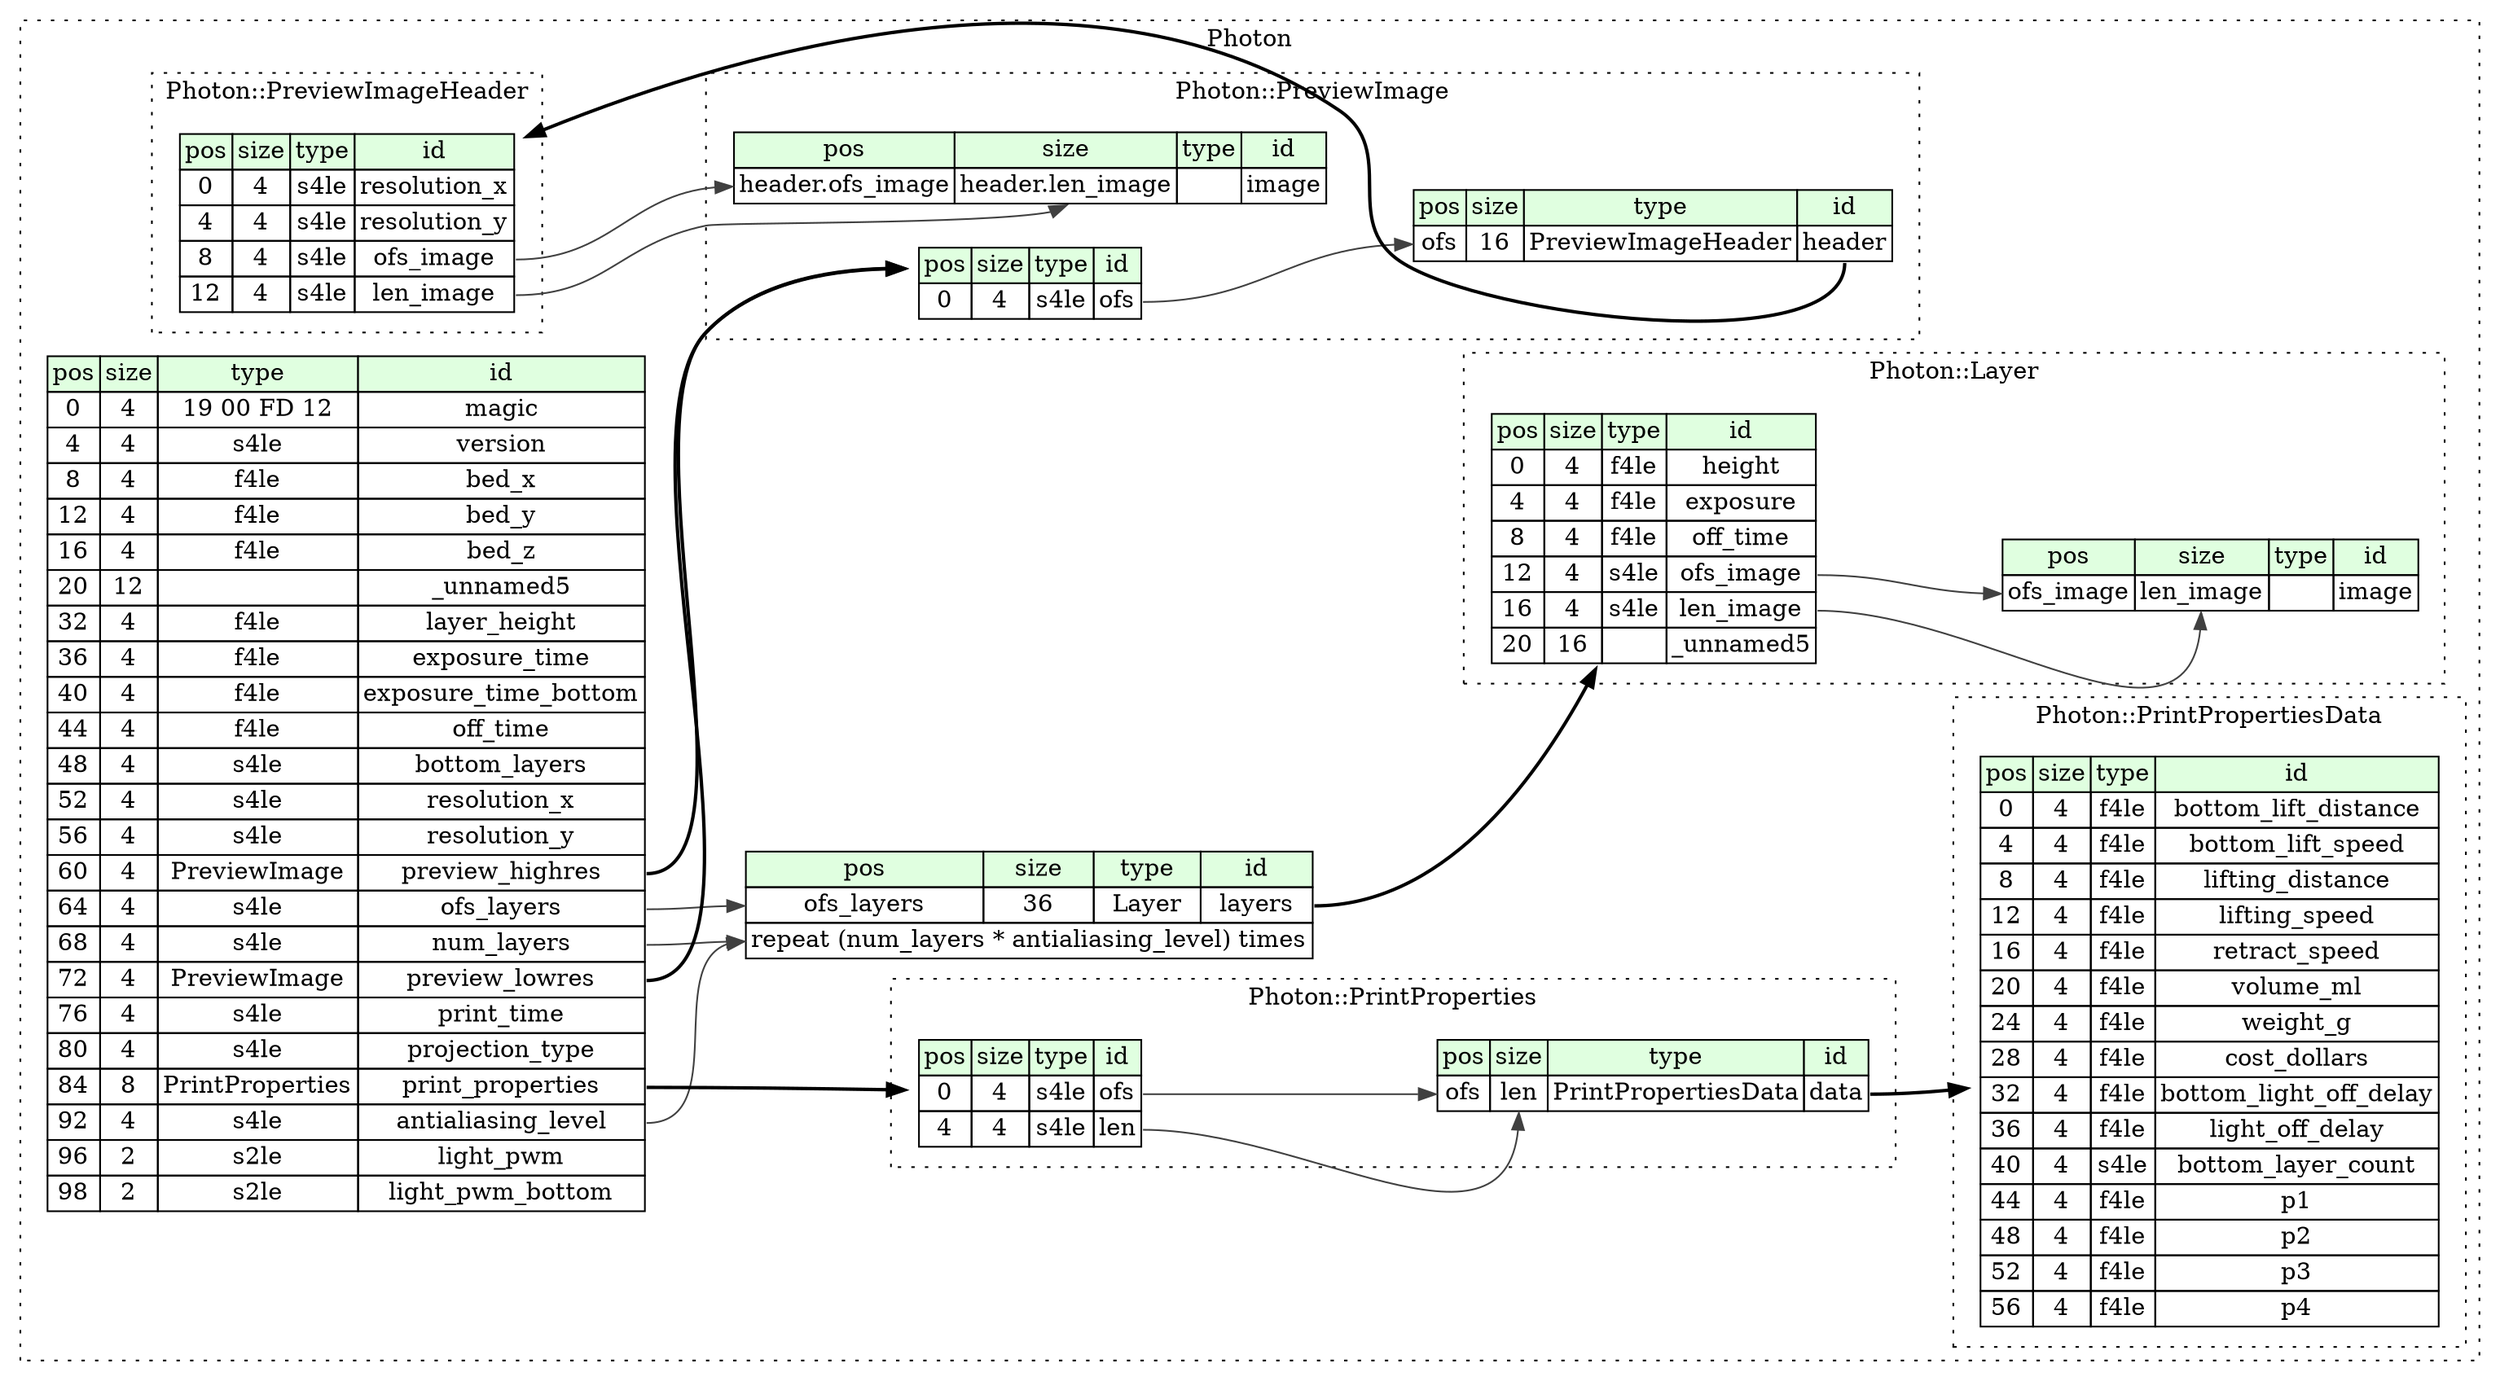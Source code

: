 digraph {
	rankdir=LR;
	node [shape=plaintext];
	subgraph cluster__photon {
		label="Photon";
		graph[style=dotted];

		photon__seq [label=<<TABLE BORDER="0" CELLBORDER="1" CELLSPACING="0">
			<TR><TD BGCOLOR="#E0FFE0">pos</TD><TD BGCOLOR="#E0FFE0">size</TD><TD BGCOLOR="#E0FFE0">type</TD><TD BGCOLOR="#E0FFE0">id</TD></TR>
			<TR><TD PORT="magic_pos">0</TD><TD PORT="magic_size">4</TD><TD>19 00 FD 12</TD><TD PORT="magic_type">magic</TD></TR>
			<TR><TD PORT="version_pos">4</TD><TD PORT="version_size">4</TD><TD>s4le</TD><TD PORT="version_type">version</TD></TR>
			<TR><TD PORT="bed_x_pos">8</TD><TD PORT="bed_x_size">4</TD><TD>f4le</TD><TD PORT="bed_x_type">bed_x</TD></TR>
			<TR><TD PORT="bed_y_pos">12</TD><TD PORT="bed_y_size">4</TD><TD>f4le</TD><TD PORT="bed_y_type">bed_y</TD></TR>
			<TR><TD PORT="bed_z_pos">16</TD><TD PORT="bed_z_size">4</TD><TD>f4le</TD><TD PORT="bed_z_type">bed_z</TD></TR>
			<TR><TD PORT="_unnamed5_pos">20</TD><TD PORT="_unnamed5_size">12</TD><TD></TD><TD PORT="_unnamed5_type">_unnamed5</TD></TR>
			<TR><TD PORT="layer_height_pos">32</TD><TD PORT="layer_height_size">4</TD><TD>f4le</TD><TD PORT="layer_height_type">layer_height</TD></TR>
			<TR><TD PORT="exposure_time_pos">36</TD><TD PORT="exposure_time_size">4</TD><TD>f4le</TD><TD PORT="exposure_time_type">exposure_time</TD></TR>
			<TR><TD PORT="exposure_time_bottom_pos">40</TD><TD PORT="exposure_time_bottom_size">4</TD><TD>f4le</TD><TD PORT="exposure_time_bottom_type">exposure_time_bottom</TD></TR>
			<TR><TD PORT="off_time_pos">44</TD><TD PORT="off_time_size">4</TD><TD>f4le</TD><TD PORT="off_time_type">off_time</TD></TR>
			<TR><TD PORT="bottom_layers_pos">48</TD><TD PORT="bottom_layers_size">4</TD><TD>s4le</TD><TD PORT="bottom_layers_type">bottom_layers</TD></TR>
			<TR><TD PORT="resolution_x_pos">52</TD><TD PORT="resolution_x_size">4</TD><TD>s4le</TD><TD PORT="resolution_x_type">resolution_x</TD></TR>
			<TR><TD PORT="resolution_y_pos">56</TD><TD PORT="resolution_y_size">4</TD><TD>s4le</TD><TD PORT="resolution_y_type">resolution_y</TD></TR>
			<TR><TD PORT="preview_highres_pos">60</TD><TD PORT="preview_highres_size">4</TD><TD>PreviewImage</TD><TD PORT="preview_highres_type">preview_highres</TD></TR>
			<TR><TD PORT="ofs_layers_pos">64</TD><TD PORT="ofs_layers_size">4</TD><TD>s4le</TD><TD PORT="ofs_layers_type">ofs_layers</TD></TR>
			<TR><TD PORT="num_layers_pos">68</TD><TD PORT="num_layers_size">4</TD><TD>s4le</TD><TD PORT="num_layers_type">num_layers</TD></TR>
			<TR><TD PORT="preview_lowres_pos">72</TD><TD PORT="preview_lowres_size">4</TD><TD>PreviewImage</TD><TD PORT="preview_lowres_type">preview_lowres</TD></TR>
			<TR><TD PORT="print_time_pos">76</TD><TD PORT="print_time_size">4</TD><TD>s4le</TD><TD PORT="print_time_type">print_time</TD></TR>
			<TR><TD PORT="projection_type_pos">80</TD><TD PORT="projection_type_size">4</TD><TD>s4le</TD><TD PORT="projection_type_type">projection_type</TD></TR>
			<TR><TD PORT="print_properties_pos">84</TD><TD PORT="print_properties_size">8</TD><TD>PrintProperties</TD><TD PORT="print_properties_type">print_properties</TD></TR>
			<TR><TD PORT="antialiasing_level_pos">92</TD><TD PORT="antialiasing_level_size">4</TD><TD>s4le</TD><TD PORT="antialiasing_level_type">antialiasing_level</TD></TR>
			<TR><TD PORT="light_pwm_pos">96</TD><TD PORT="light_pwm_size">2</TD><TD>s2le</TD><TD PORT="light_pwm_type">light_pwm</TD></TR>
			<TR><TD PORT="light_pwm_bottom_pos">98</TD><TD PORT="light_pwm_bottom_size">2</TD><TD>s2le</TD><TD PORT="light_pwm_bottom_type">light_pwm_bottom</TD></TR>
		</TABLE>>];
		photon__inst__layers [label=<<TABLE BORDER="0" CELLBORDER="1" CELLSPACING="0">
			<TR><TD BGCOLOR="#E0FFE0">pos</TD><TD BGCOLOR="#E0FFE0">size</TD><TD BGCOLOR="#E0FFE0">type</TD><TD BGCOLOR="#E0FFE0">id</TD></TR>
			<TR><TD PORT="layers_pos">ofs_layers</TD><TD PORT="layers_size">36</TD><TD>Layer</TD><TD PORT="layers_type">layers</TD></TR>
			<TR><TD COLSPAN="4" PORT="layers__repeat">repeat (num_layers * antialiasing_level) times</TD></TR>
		</TABLE>>];
		subgraph cluster__preview_image_header {
			label="Photon::PreviewImageHeader";
			graph[style=dotted];

			preview_image_header__seq [label=<<TABLE BORDER="0" CELLBORDER="1" CELLSPACING="0">
				<TR><TD BGCOLOR="#E0FFE0">pos</TD><TD BGCOLOR="#E0FFE0">size</TD><TD BGCOLOR="#E0FFE0">type</TD><TD BGCOLOR="#E0FFE0">id</TD></TR>
				<TR><TD PORT="resolution_x_pos">0</TD><TD PORT="resolution_x_size">4</TD><TD>s4le</TD><TD PORT="resolution_x_type">resolution_x</TD></TR>
				<TR><TD PORT="resolution_y_pos">4</TD><TD PORT="resolution_y_size">4</TD><TD>s4le</TD><TD PORT="resolution_y_type">resolution_y</TD></TR>
				<TR><TD PORT="ofs_image_pos">8</TD><TD PORT="ofs_image_size">4</TD><TD>s4le</TD><TD PORT="ofs_image_type">ofs_image</TD></TR>
				<TR><TD PORT="len_image_pos">12</TD><TD PORT="len_image_size">4</TD><TD>s4le</TD><TD PORT="len_image_type">len_image</TD></TR>
			</TABLE>>];
		}
		subgraph cluster__print_properties_data {
			label="Photon::PrintPropertiesData";
			graph[style=dotted];

			print_properties_data__seq [label=<<TABLE BORDER="0" CELLBORDER="1" CELLSPACING="0">
				<TR><TD BGCOLOR="#E0FFE0">pos</TD><TD BGCOLOR="#E0FFE0">size</TD><TD BGCOLOR="#E0FFE0">type</TD><TD BGCOLOR="#E0FFE0">id</TD></TR>
				<TR><TD PORT="bottom_lift_distance_pos">0</TD><TD PORT="bottom_lift_distance_size">4</TD><TD>f4le</TD><TD PORT="bottom_lift_distance_type">bottom_lift_distance</TD></TR>
				<TR><TD PORT="bottom_lift_speed_pos">4</TD><TD PORT="bottom_lift_speed_size">4</TD><TD>f4le</TD><TD PORT="bottom_lift_speed_type">bottom_lift_speed</TD></TR>
				<TR><TD PORT="lifting_distance_pos">8</TD><TD PORT="lifting_distance_size">4</TD><TD>f4le</TD><TD PORT="lifting_distance_type">lifting_distance</TD></TR>
				<TR><TD PORT="lifting_speed_pos">12</TD><TD PORT="lifting_speed_size">4</TD><TD>f4le</TD><TD PORT="lifting_speed_type">lifting_speed</TD></TR>
				<TR><TD PORT="retract_speed_pos">16</TD><TD PORT="retract_speed_size">4</TD><TD>f4le</TD><TD PORT="retract_speed_type">retract_speed</TD></TR>
				<TR><TD PORT="volume_ml_pos">20</TD><TD PORT="volume_ml_size">4</TD><TD>f4le</TD><TD PORT="volume_ml_type">volume_ml</TD></TR>
				<TR><TD PORT="weight_g_pos">24</TD><TD PORT="weight_g_size">4</TD><TD>f4le</TD><TD PORT="weight_g_type">weight_g</TD></TR>
				<TR><TD PORT="cost_dollars_pos">28</TD><TD PORT="cost_dollars_size">4</TD><TD>f4le</TD><TD PORT="cost_dollars_type">cost_dollars</TD></TR>
				<TR><TD PORT="bottom_light_off_delay_pos">32</TD><TD PORT="bottom_light_off_delay_size">4</TD><TD>f4le</TD><TD PORT="bottom_light_off_delay_type">bottom_light_off_delay</TD></TR>
				<TR><TD PORT="light_off_delay_pos">36</TD><TD PORT="light_off_delay_size">4</TD><TD>f4le</TD><TD PORT="light_off_delay_type">light_off_delay</TD></TR>
				<TR><TD PORT="bottom_layer_count_pos">40</TD><TD PORT="bottom_layer_count_size">4</TD><TD>s4le</TD><TD PORT="bottom_layer_count_type">bottom_layer_count</TD></TR>
				<TR><TD PORT="p1_pos">44</TD><TD PORT="p1_size">4</TD><TD>f4le</TD><TD PORT="p1_type">p1</TD></TR>
				<TR><TD PORT="p2_pos">48</TD><TD PORT="p2_size">4</TD><TD>f4le</TD><TD PORT="p2_type">p2</TD></TR>
				<TR><TD PORT="p3_pos">52</TD><TD PORT="p3_size">4</TD><TD>f4le</TD><TD PORT="p3_type">p3</TD></TR>
				<TR><TD PORT="p4_pos">56</TD><TD PORT="p4_size">4</TD><TD>f4le</TD><TD PORT="p4_type">p4</TD></TR>
			</TABLE>>];
		}
		subgraph cluster__print_properties {
			label="Photon::PrintProperties";
			graph[style=dotted];

			print_properties__seq [label=<<TABLE BORDER="0" CELLBORDER="1" CELLSPACING="0">
				<TR><TD BGCOLOR="#E0FFE0">pos</TD><TD BGCOLOR="#E0FFE0">size</TD><TD BGCOLOR="#E0FFE0">type</TD><TD BGCOLOR="#E0FFE0">id</TD></TR>
				<TR><TD PORT="ofs_pos">0</TD><TD PORT="ofs_size">4</TD><TD>s4le</TD><TD PORT="ofs_type">ofs</TD></TR>
				<TR><TD PORT="len_pos">4</TD><TD PORT="len_size">4</TD><TD>s4le</TD><TD PORT="len_type">len</TD></TR>
			</TABLE>>];
			print_properties__inst__data [label=<<TABLE BORDER="0" CELLBORDER="1" CELLSPACING="0">
				<TR><TD BGCOLOR="#E0FFE0">pos</TD><TD BGCOLOR="#E0FFE0">size</TD><TD BGCOLOR="#E0FFE0">type</TD><TD BGCOLOR="#E0FFE0">id</TD></TR>
				<TR><TD PORT="data_pos">ofs</TD><TD PORT="data_size">len</TD><TD>PrintPropertiesData</TD><TD PORT="data_type">data</TD></TR>
			</TABLE>>];
		}
		subgraph cluster__layer {
			label="Photon::Layer";
			graph[style=dotted];

			layer__seq [label=<<TABLE BORDER="0" CELLBORDER="1" CELLSPACING="0">
				<TR><TD BGCOLOR="#E0FFE0">pos</TD><TD BGCOLOR="#E0FFE0">size</TD><TD BGCOLOR="#E0FFE0">type</TD><TD BGCOLOR="#E0FFE0">id</TD></TR>
				<TR><TD PORT="height_pos">0</TD><TD PORT="height_size">4</TD><TD>f4le</TD><TD PORT="height_type">height</TD></TR>
				<TR><TD PORT="exposure_pos">4</TD><TD PORT="exposure_size">4</TD><TD>f4le</TD><TD PORT="exposure_type">exposure</TD></TR>
				<TR><TD PORT="off_time_pos">8</TD><TD PORT="off_time_size">4</TD><TD>f4le</TD><TD PORT="off_time_type">off_time</TD></TR>
				<TR><TD PORT="ofs_image_pos">12</TD><TD PORT="ofs_image_size">4</TD><TD>s4le</TD><TD PORT="ofs_image_type">ofs_image</TD></TR>
				<TR><TD PORT="len_image_pos">16</TD><TD PORT="len_image_size">4</TD><TD>s4le</TD><TD PORT="len_image_type">len_image</TD></TR>
				<TR><TD PORT="_unnamed5_pos">20</TD><TD PORT="_unnamed5_size">16</TD><TD></TD><TD PORT="_unnamed5_type">_unnamed5</TD></TR>
			</TABLE>>];
			layer__inst__image [label=<<TABLE BORDER="0" CELLBORDER="1" CELLSPACING="0">
				<TR><TD BGCOLOR="#E0FFE0">pos</TD><TD BGCOLOR="#E0FFE0">size</TD><TD BGCOLOR="#E0FFE0">type</TD><TD BGCOLOR="#E0FFE0">id</TD></TR>
				<TR><TD PORT="image_pos">ofs_image</TD><TD PORT="image_size">len_image</TD><TD></TD><TD PORT="image_type">image</TD></TR>
			</TABLE>>];
		}
		subgraph cluster__preview_image {
			label="Photon::PreviewImage";
			graph[style=dotted];

			preview_image__seq [label=<<TABLE BORDER="0" CELLBORDER="1" CELLSPACING="0">
				<TR><TD BGCOLOR="#E0FFE0">pos</TD><TD BGCOLOR="#E0FFE0">size</TD><TD BGCOLOR="#E0FFE0">type</TD><TD BGCOLOR="#E0FFE0">id</TD></TR>
				<TR><TD PORT="ofs_pos">0</TD><TD PORT="ofs_size">4</TD><TD>s4le</TD><TD PORT="ofs_type">ofs</TD></TR>
			</TABLE>>];
			preview_image__inst__header [label=<<TABLE BORDER="0" CELLBORDER="1" CELLSPACING="0">
				<TR><TD BGCOLOR="#E0FFE0">pos</TD><TD BGCOLOR="#E0FFE0">size</TD><TD BGCOLOR="#E0FFE0">type</TD><TD BGCOLOR="#E0FFE0">id</TD></TR>
				<TR><TD PORT="header_pos">ofs</TD><TD PORT="header_size">16</TD><TD>PreviewImageHeader</TD><TD PORT="header_type">header</TD></TR>
			</TABLE>>];
			preview_image__inst__image [label=<<TABLE BORDER="0" CELLBORDER="1" CELLSPACING="0">
				<TR><TD BGCOLOR="#E0FFE0">pos</TD><TD BGCOLOR="#E0FFE0">size</TD><TD BGCOLOR="#E0FFE0">type</TD><TD BGCOLOR="#E0FFE0">id</TD></TR>
				<TR><TD PORT="image_pos">header.ofs_image</TD><TD PORT="image_size">header.len_image</TD><TD></TD><TD PORT="image_type">image</TD></TR>
			</TABLE>>];
		}
	}
	photon__seq:preview_highres_type -> preview_image__seq [style=bold];
	photon__seq:preview_lowres_type -> preview_image__seq [style=bold];
	photon__seq:print_properties_type -> print_properties__seq [style=bold];
	photon__seq:ofs_layers_type -> photon__inst__layers:layers_pos [color="#404040"];
	photon__inst__layers:layers_type -> layer__seq [style=bold];
	photon__seq:num_layers_type -> photon__inst__layers:layers__repeat [color="#404040"];
	photon__seq:antialiasing_level_type -> photon__inst__layers:layers__repeat [color="#404040"];
	print_properties__seq:ofs_type -> print_properties__inst__data:data_pos [color="#404040"];
	print_properties__seq:len_type -> print_properties__inst__data:data_size [color="#404040"];
	print_properties__inst__data:data_type -> print_properties_data__seq [style=bold];
	layer__seq:ofs_image_type -> layer__inst__image:image_pos [color="#404040"];
	layer__seq:len_image_type -> layer__inst__image:image_size [color="#404040"];
	preview_image__seq:ofs_type -> preview_image__inst__header:header_pos [color="#404040"];
	preview_image__inst__header:header_type -> preview_image_header__seq [style=bold];
	preview_image_header__seq:ofs_image_type -> preview_image__inst__image:image_pos [color="#404040"];
	preview_image_header__seq:len_image_type -> preview_image__inst__image:image_size [color="#404040"];
}
